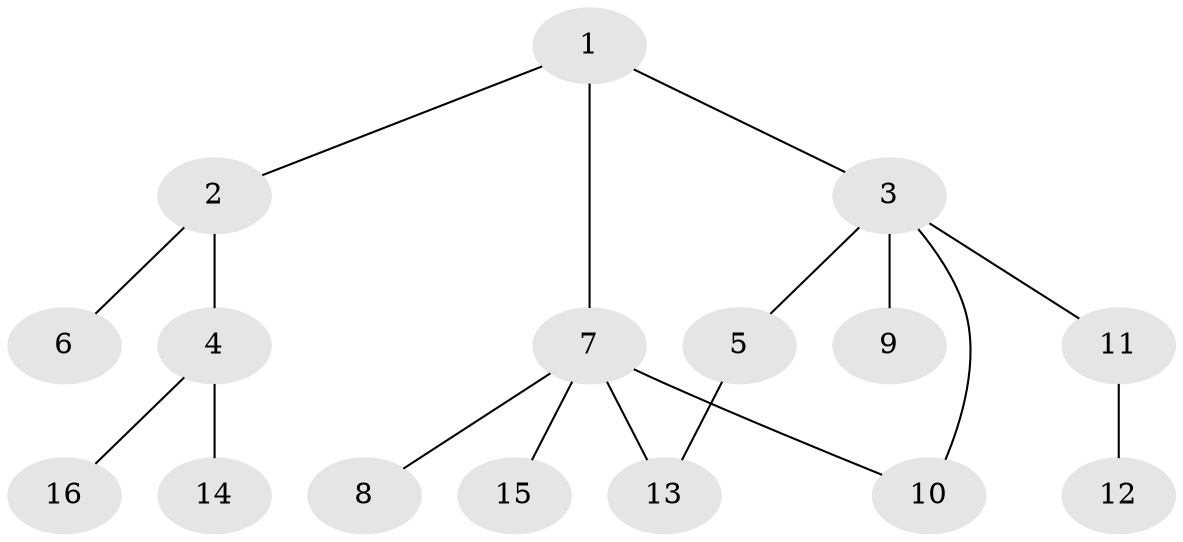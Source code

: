 // original degree distribution, {5: 0.02, 4: 0.02, 7: 0.02, 1: 0.54, 3: 0.16, 2: 0.2, 9: 0.02, 6: 0.02}
// Generated by graph-tools (version 1.1) at 2025/50/03/04/25 22:50:32]
// undirected, 16 vertices, 17 edges
graph export_dot {
  node [color=gray90,style=filled];
  1;
  2;
  3;
  4;
  5;
  6;
  7;
  8;
  9;
  10;
  11;
  12;
  13;
  14;
  15;
  16;
  1 -- 2 [weight=1.0];
  1 -- 3 [weight=1.0];
  1 -- 7 [weight=1.0];
  2 -- 4 [weight=1.0];
  2 -- 6 [weight=1.0];
  3 -- 5 [weight=1.0];
  3 -- 9 [weight=1.0];
  3 -- 10 [weight=1.0];
  3 -- 11 [weight=1.0];
  4 -- 14 [weight=1.0];
  4 -- 16 [weight=1.0];
  5 -- 13 [weight=1.0];
  7 -- 8 [weight=1.0];
  7 -- 10 [weight=1.0];
  7 -- 13 [weight=4.0];
  7 -- 15 [weight=1.0];
  11 -- 12 [weight=1.0];
}
